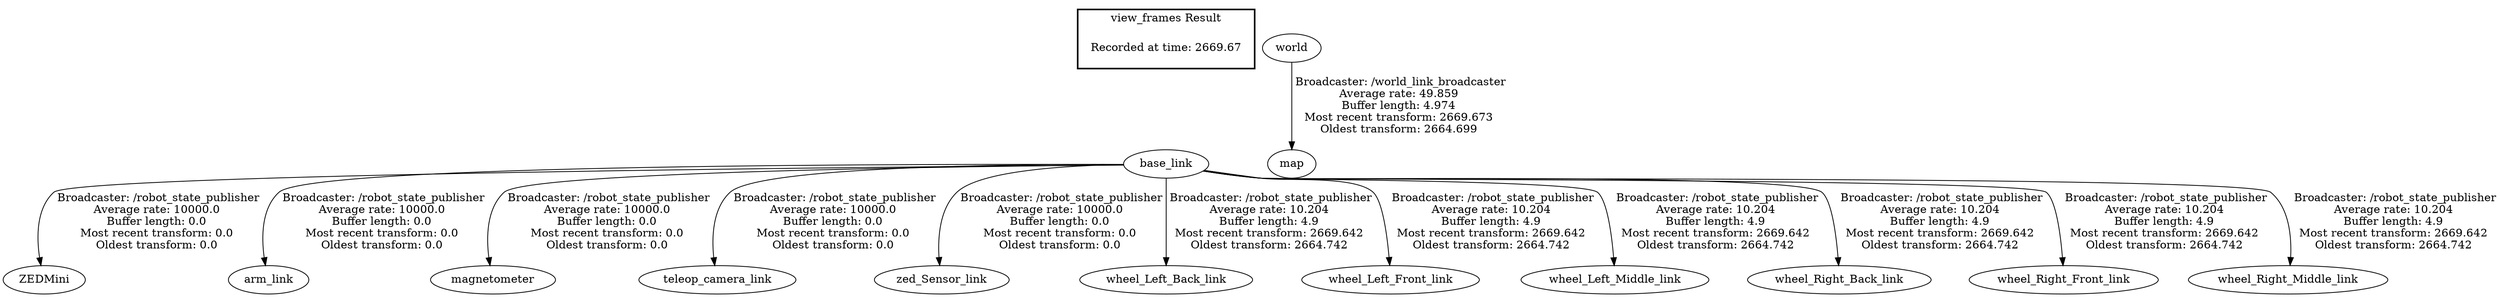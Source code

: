 digraph G {
"base_link" -> "ZEDMini"[label=" Broadcaster: /robot_state_publisher\nAverage rate: 10000.0\nBuffer length: 0.0\nMost recent transform: 0.0\nOldest transform: 0.0\n"];
"base_link" -> "arm_link"[label=" Broadcaster: /robot_state_publisher\nAverage rate: 10000.0\nBuffer length: 0.0\nMost recent transform: 0.0\nOldest transform: 0.0\n"];
"base_link" -> "magnetometer"[label=" Broadcaster: /robot_state_publisher\nAverage rate: 10000.0\nBuffer length: 0.0\nMost recent transform: 0.0\nOldest transform: 0.0\n"];
"base_link" -> "teleop_camera_link"[label=" Broadcaster: /robot_state_publisher\nAverage rate: 10000.0\nBuffer length: 0.0\nMost recent transform: 0.0\nOldest transform: 0.0\n"];
"base_link" -> "zed_Sensor_link"[label=" Broadcaster: /robot_state_publisher\nAverage rate: 10000.0\nBuffer length: 0.0\nMost recent transform: 0.0\nOldest transform: 0.0\n"];
"world" -> "map"[label=" Broadcaster: /world_link_broadcaster\nAverage rate: 49.859\nBuffer length: 4.974\nMost recent transform: 2669.673\nOldest transform: 2664.699\n"];
"base_link" -> "wheel_Left_Back_link"[label=" Broadcaster: /robot_state_publisher\nAverage rate: 10.204\nBuffer length: 4.9\nMost recent transform: 2669.642\nOldest transform: 2664.742\n"];
"base_link" -> "wheel_Left_Front_link"[label=" Broadcaster: /robot_state_publisher\nAverage rate: 10.204\nBuffer length: 4.9\nMost recent transform: 2669.642\nOldest transform: 2664.742\n"];
"base_link" -> "wheel_Left_Middle_link"[label=" Broadcaster: /robot_state_publisher\nAverage rate: 10.204\nBuffer length: 4.9\nMost recent transform: 2669.642\nOldest transform: 2664.742\n"];
"base_link" -> "wheel_Right_Back_link"[label=" Broadcaster: /robot_state_publisher\nAverage rate: 10.204\nBuffer length: 4.9\nMost recent transform: 2669.642\nOldest transform: 2664.742\n"];
"base_link" -> "wheel_Right_Front_link"[label=" Broadcaster: /robot_state_publisher\nAverage rate: 10.204\nBuffer length: 4.9\nMost recent transform: 2669.642\nOldest transform: 2664.742\n"];
"base_link" -> "wheel_Right_Middle_link"[label=" Broadcaster: /robot_state_publisher\nAverage rate: 10.204\nBuffer length: 4.9\nMost recent transform: 2669.642\nOldest transform: 2664.742\n"];
edge [style=invis];
 subgraph cluster_legend { style=bold; color=black; label ="view_frames Result";
"Recorded at time: 2669.67"[ shape=plaintext ] ;
}->"base_link";
}